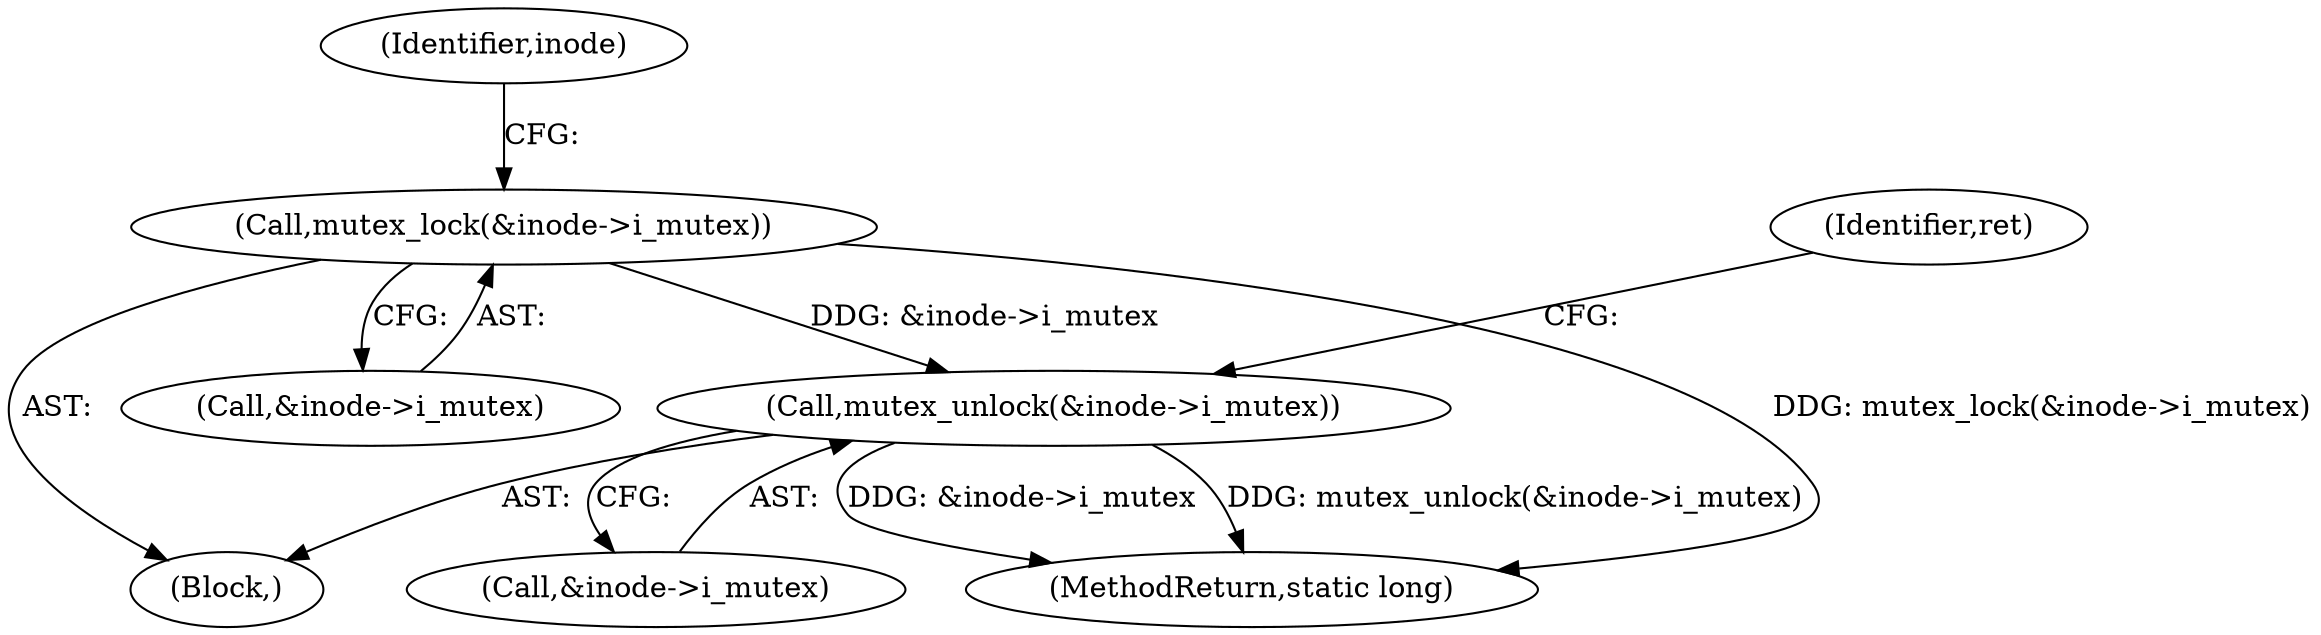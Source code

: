 digraph "0_linux_ea3d7209ca01da209cda6f0dea8be9cc4b7a933b_1@API" {
"1000246" [label="(Call,mutex_lock(&inode->i_mutex))"];
"1000483" [label="(Call,mutex_unlock(&inode->i_mutex))"];
"1000116" [label="(Block,)"];
"1000483" [label="(Call,mutex_unlock(&inode->i_mutex))"];
"1000489" [label="(Identifier,ret)"];
"1000247" [label="(Call,&inode->i_mutex)"];
"1000484" [label="(Call,&inode->i_mutex)"];
"1000246" [label="(Call,mutex_lock(&inode->i_mutex))"];
"1000490" [label="(MethodReturn,static long)"];
"1000254" [label="(Identifier,inode)"];
"1000246" -> "1000116"  [label="AST: "];
"1000246" -> "1000247"  [label="CFG: "];
"1000247" -> "1000246"  [label="AST: "];
"1000254" -> "1000246"  [label="CFG: "];
"1000246" -> "1000490"  [label="DDG: mutex_lock(&inode->i_mutex)"];
"1000246" -> "1000483"  [label="DDG: &inode->i_mutex"];
"1000483" -> "1000116"  [label="AST: "];
"1000483" -> "1000484"  [label="CFG: "];
"1000484" -> "1000483"  [label="AST: "];
"1000489" -> "1000483"  [label="CFG: "];
"1000483" -> "1000490"  [label="DDG: mutex_unlock(&inode->i_mutex)"];
"1000483" -> "1000490"  [label="DDG: &inode->i_mutex"];
}
